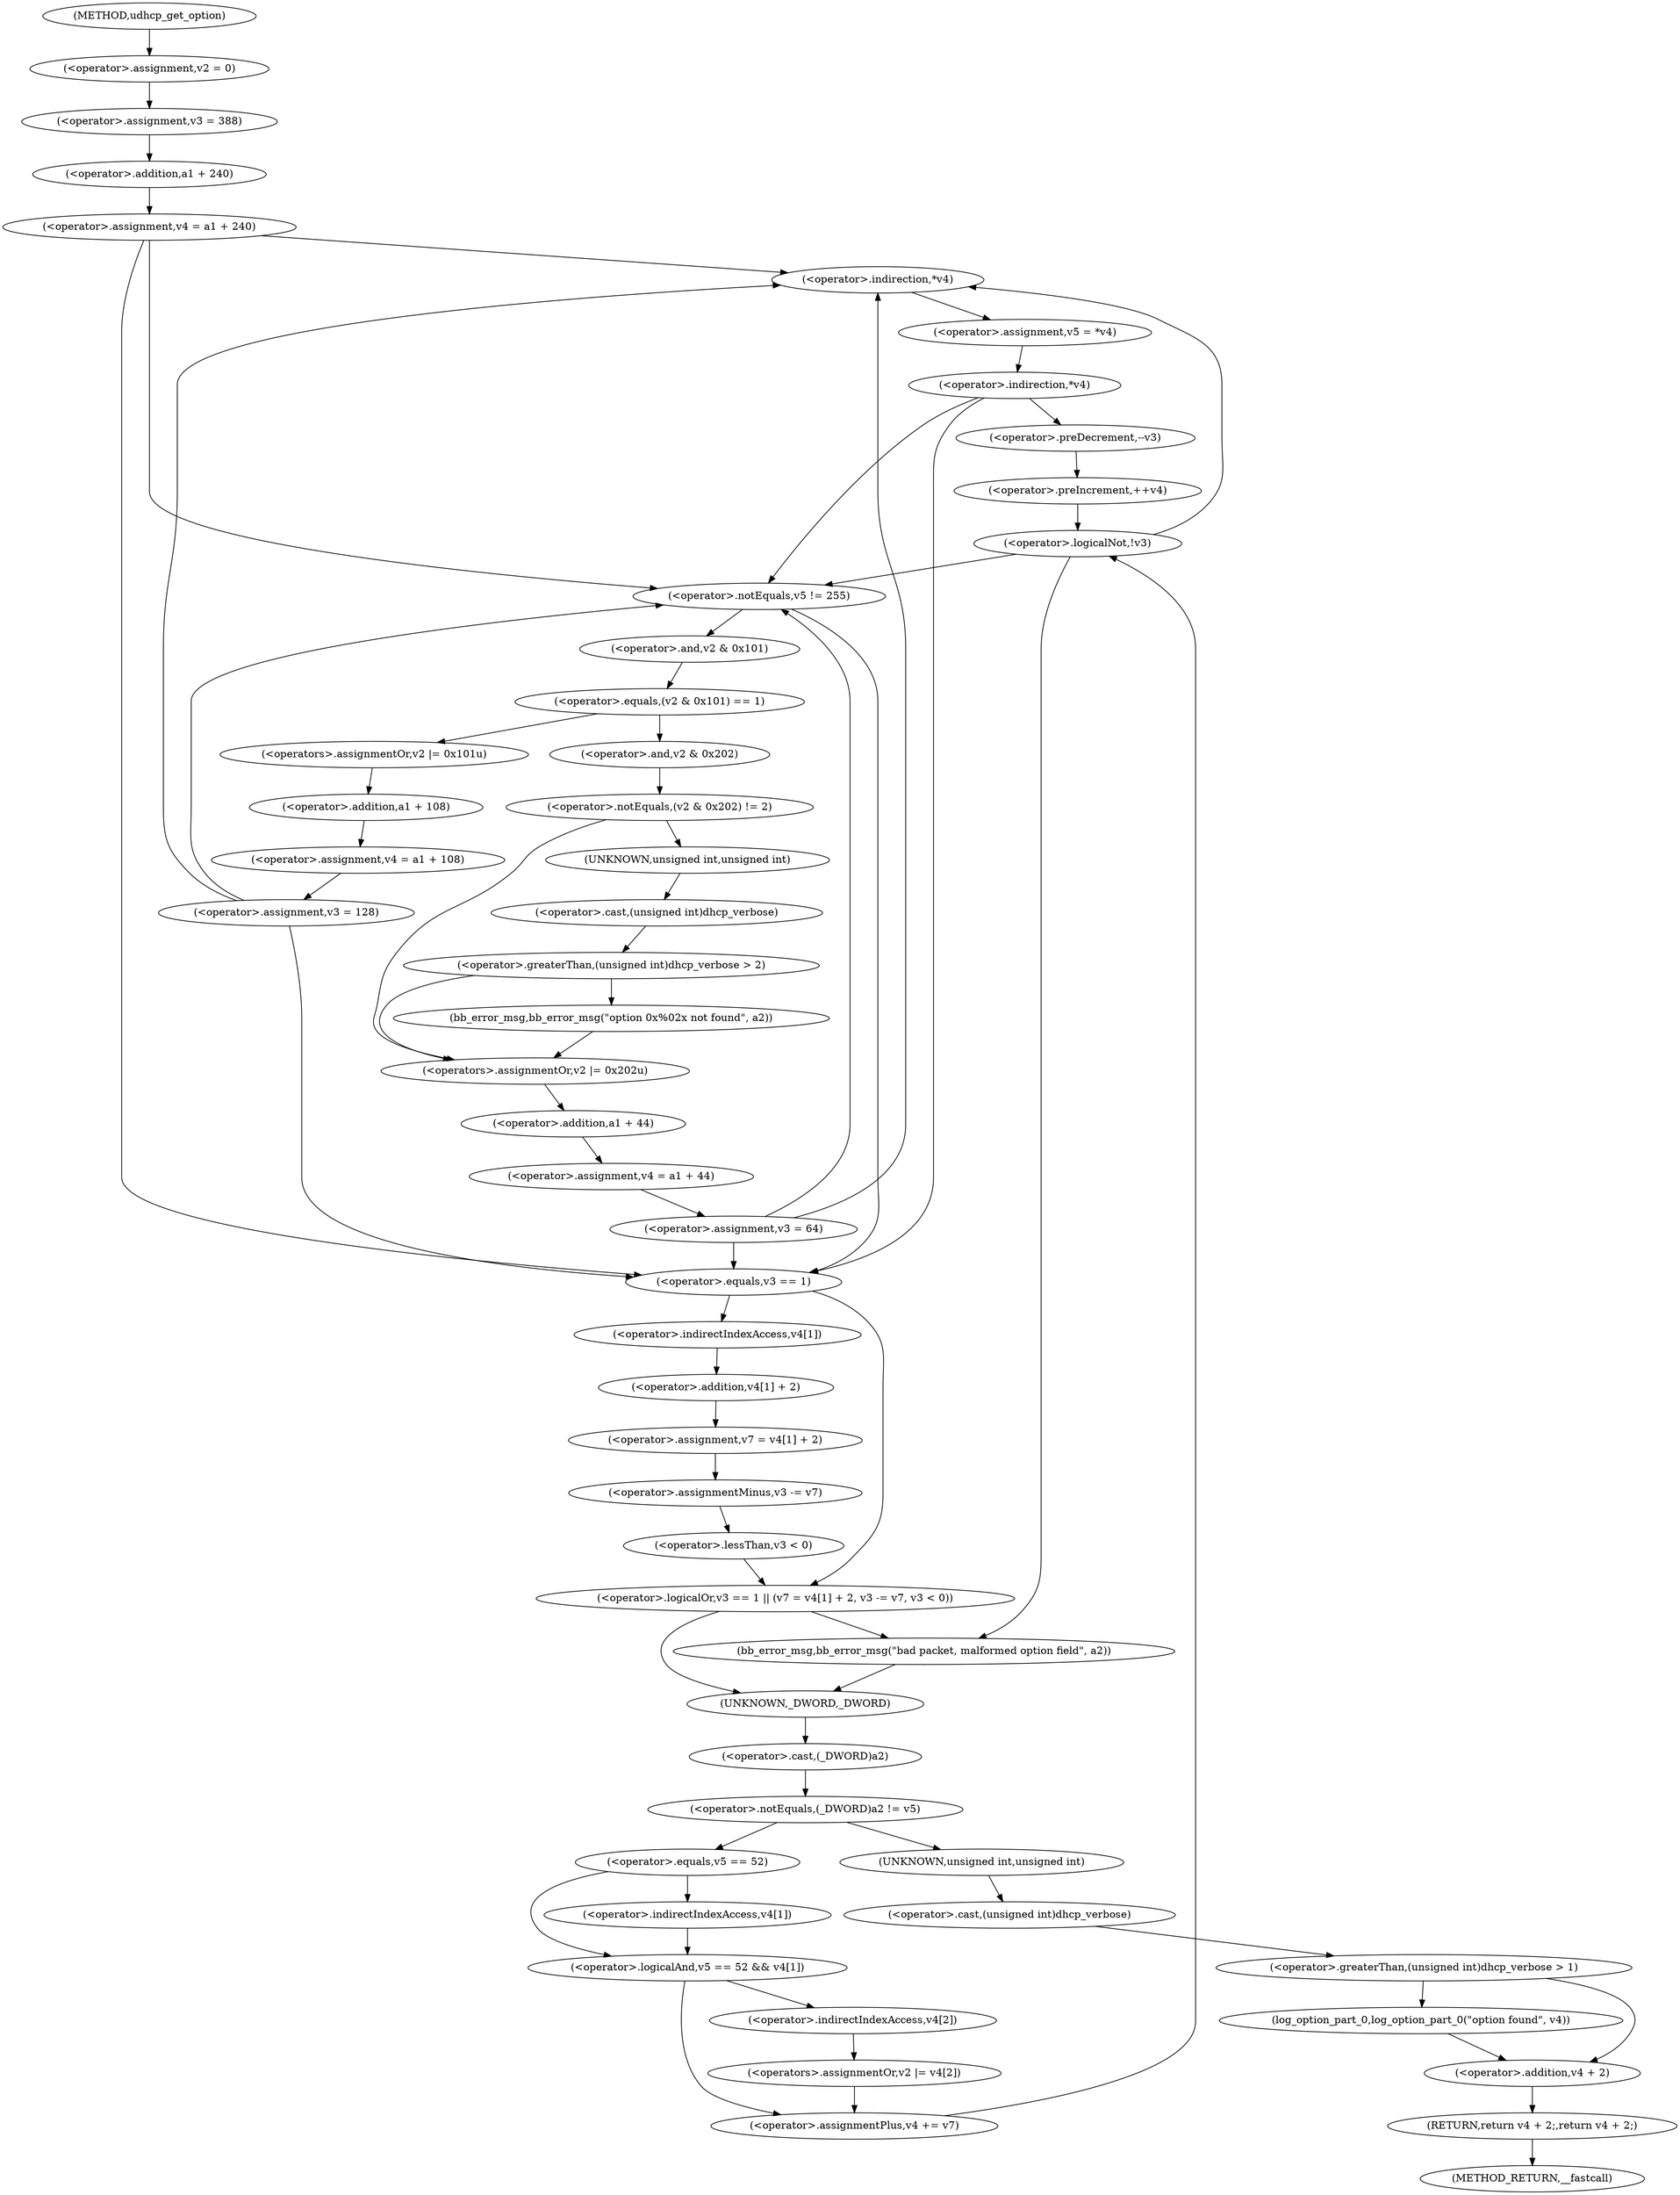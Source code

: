 digraph udhcp_get_option {  
"1000115" [label = "(<operator>.assignment,v2 = 0)" ]
"1000118" [label = "(<operator>.assignment,v3 = 388)" ]
"1000121" [label = "(<operator>.assignment,v4 = a1 + 240)" ]
"1000123" [label = "(<operator>.addition,a1 + 240)" ]
"1000132" [label = "(<operator>.assignment,v5 = *v4)" ]
"1000134" [label = "(<operator>.indirection,*v4)" ]
"1000137" [label = "(<operator>.indirection,*v4)" ]
"1000140" [label = "(<operator>.preDecrement,--v3)" ]
"1000142" [label = "(<operator>.preIncrement,++v4)" ]
"1000146" [label = "(<operator>.logicalNot,!v3)" ]
"1000150" [label = "(<operator>.notEquals,v5 != 255)" ]
"1000155" [label = "(<operator>.equals,(v2 & 0x101) == 1)" ]
"1000156" [label = "(<operator>.and,v2 & 0x101)" ]
"1000161" [label = "(<operators>.assignmentOr,v2 |= 0x101u)" ]
"1000164" [label = "(<operator>.assignment,v4 = a1 + 108)" ]
"1000166" [label = "(<operator>.addition,a1 + 108)" ]
"1000169" [label = "(<operator>.assignment,v3 = 128)" ]
"1000175" [label = "(<operator>.notEquals,(v2 & 0x202) != 2)" ]
"1000176" [label = "(<operator>.and,v2 & 0x202)" ]
"1000182" [label = "(<operator>.greaterThan,(unsigned int)dhcp_verbose > 2)" ]
"1000183" [label = "(<operator>.cast,(unsigned int)dhcp_verbose)" ]
"1000184" [label = "(UNKNOWN,unsigned int,unsigned int)" ]
"1000187" [label = "(bb_error_msg,bb_error_msg(\"option 0x%02x not found\", a2))" ]
"1000191" [label = "(<operators>.assignmentOr,v2 |= 0x202u)" ]
"1000194" [label = "(<operator>.assignment,v4 = a1 + 44)" ]
"1000196" [label = "(<operator>.addition,a1 + 44)" ]
"1000199" [label = "(<operator>.assignment,v3 = 64)" ]
"1000203" [label = "(<operator>.logicalOr,v3 == 1 || (v7 = v4[1] + 2, v3 -= v7, v3 < 0))" ]
"1000204" [label = "(<operator>.equals,v3 == 1)" ]
"1000208" [label = "(<operator>.assignment,v7 = v4[1] + 2)" ]
"1000210" [label = "(<operator>.addition,v4[1] + 2)" ]
"1000211" [label = "(<operator>.indirectIndexAccess,v4[1])" ]
"1000216" [label = "(<operator>.assignmentMinus,v3 -= v7)" ]
"1000219" [label = "(<operator>.lessThan,v3 < 0)" ]
"1000224" [label = "(bb_error_msg,bb_error_msg(\"bad packet, malformed option field\", a2))" ]
"1000229" [label = "(<operator>.notEquals,(_DWORD)a2 != v5)" ]
"1000230" [label = "(<operator>.cast,(_DWORD)a2)" ]
"1000231" [label = "(UNKNOWN,_DWORD,_DWORD)" ]
"1000236" [label = "(<operator>.logicalAnd,v5 == 52 && v4[1])" ]
"1000237" [label = "(<operator>.equals,v5 == 52)" ]
"1000240" [label = "(<operator>.indirectIndexAccess,v4[1])" ]
"1000243" [label = "(<operators>.assignmentOr,v2 |= v4[2])" ]
"1000245" [label = "(<operator>.indirectIndexAccess,v4[2])" ]
"1000248" [label = "(<operator>.assignmentPlus,v4 += v7)" ]
"1000253" [label = "(<operator>.greaterThan,(unsigned int)dhcp_verbose > 1)" ]
"1000254" [label = "(<operator>.cast,(unsigned int)dhcp_verbose)" ]
"1000255" [label = "(UNKNOWN,unsigned int,unsigned int)" ]
"1000258" [label = "(log_option_part_0,log_option_part_0(\"option found\", v4))" ]
"1000261" [label = "(RETURN,return v4 + 2;,return v4 + 2;)" ]
"1000262" [label = "(<operator>.addition,v4 + 2)" ]
"1000106" [label = "(METHOD,udhcp_get_option)" ]
"1000265" [label = "(METHOD_RETURN,__fastcall)" ]
  "1000115" -> "1000118" 
  "1000118" -> "1000123" 
  "1000121" -> "1000134" 
  "1000121" -> "1000150" 
  "1000121" -> "1000204" 
  "1000123" -> "1000121" 
  "1000132" -> "1000137" 
  "1000134" -> "1000132" 
  "1000137" -> "1000150" 
  "1000137" -> "1000204" 
  "1000137" -> "1000140" 
  "1000140" -> "1000142" 
  "1000142" -> "1000146" 
  "1000146" -> "1000134" 
  "1000146" -> "1000150" 
  "1000146" -> "1000224" 
  "1000150" -> "1000204" 
  "1000150" -> "1000156" 
  "1000155" -> "1000161" 
  "1000155" -> "1000176" 
  "1000156" -> "1000155" 
  "1000161" -> "1000166" 
  "1000164" -> "1000169" 
  "1000166" -> "1000164" 
  "1000169" -> "1000134" 
  "1000169" -> "1000150" 
  "1000169" -> "1000204" 
  "1000175" -> "1000184" 
  "1000175" -> "1000191" 
  "1000176" -> "1000175" 
  "1000182" -> "1000187" 
  "1000182" -> "1000191" 
  "1000183" -> "1000182" 
  "1000184" -> "1000183" 
  "1000187" -> "1000191" 
  "1000191" -> "1000196" 
  "1000194" -> "1000199" 
  "1000196" -> "1000194" 
  "1000199" -> "1000134" 
  "1000199" -> "1000150" 
  "1000199" -> "1000204" 
  "1000203" -> "1000231" 
  "1000203" -> "1000224" 
  "1000204" -> "1000203" 
  "1000204" -> "1000211" 
  "1000208" -> "1000216" 
  "1000210" -> "1000208" 
  "1000211" -> "1000210" 
  "1000216" -> "1000219" 
  "1000219" -> "1000203" 
  "1000224" -> "1000231" 
  "1000229" -> "1000255" 
  "1000229" -> "1000237" 
  "1000230" -> "1000229" 
  "1000231" -> "1000230" 
  "1000236" -> "1000245" 
  "1000236" -> "1000248" 
  "1000237" -> "1000236" 
  "1000237" -> "1000240" 
  "1000240" -> "1000236" 
  "1000243" -> "1000248" 
  "1000245" -> "1000243" 
  "1000248" -> "1000146" 
  "1000253" -> "1000258" 
  "1000253" -> "1000262" 
  "1000254" -> "1000253" 
  "1000255" -> "1000254" 
  "1000258" -> "1000262" 
  "1000261" -> "1000265" 
  "1000262" -> "1000261" 
  "1000106" -> "1000115" 
}
